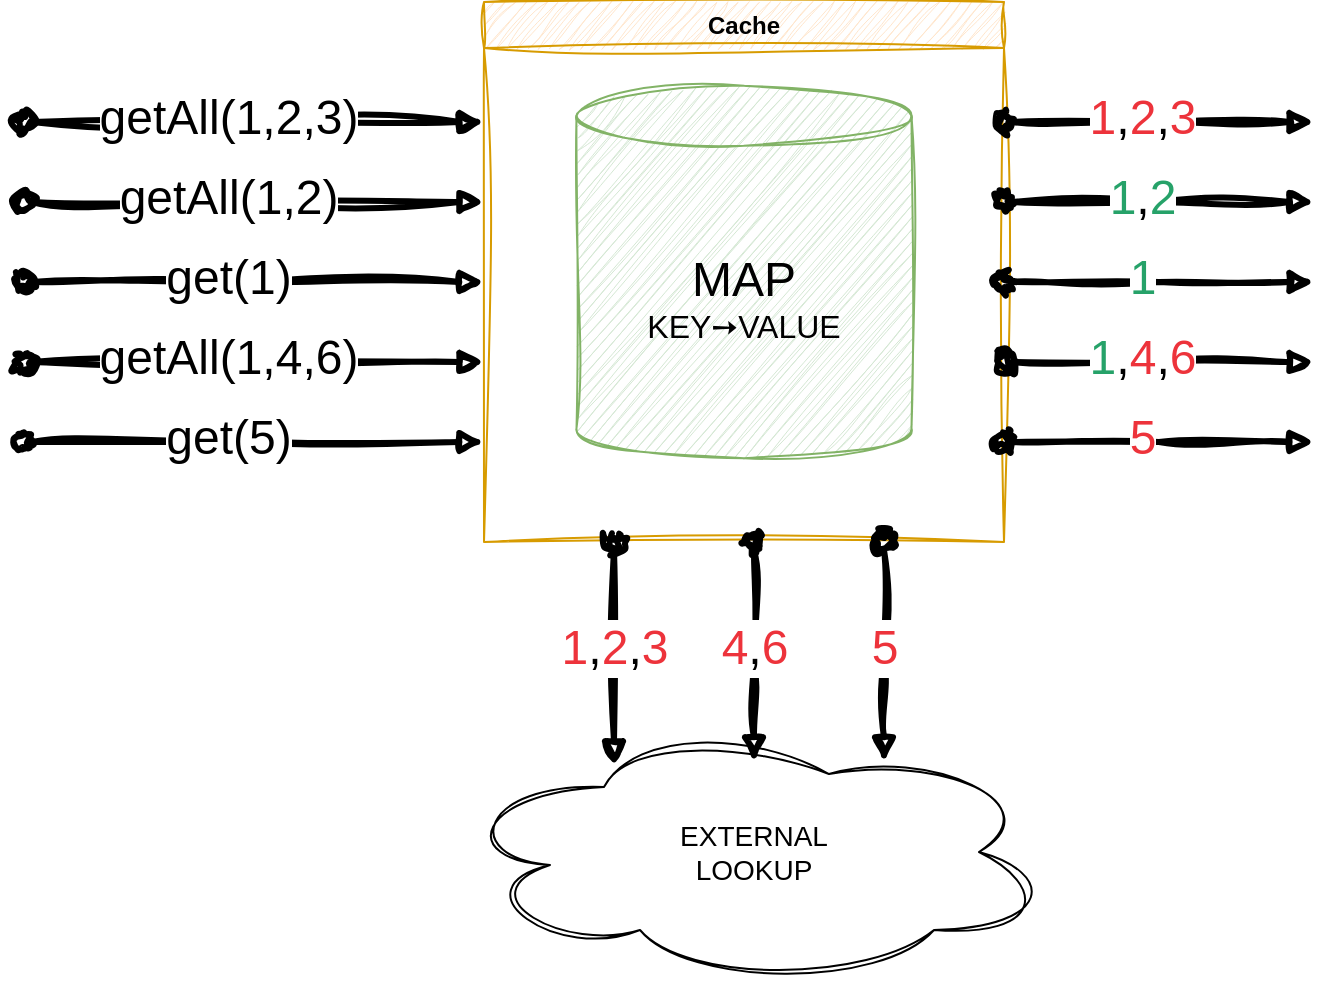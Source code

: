 <mxfile version="22.1.16" type="github">
  <diagram name="Page-1" id="2YBvvXClWsGukQMizWep">
    <mxGraphModel dx="1367" dy="649" grid="1" gridSize="10" guides="1" tooltips="1" connect="1" arrows="1" fold="1" page="1" pageScale="1" pageWidth="850" pageHeight="1100" math="0" shadow="0">
      <root>
        <mxCell id="0" />
        <mxCell id="1" parent="0" />
        <mxCell id="YcWAjNrXuXhaVXsh1sb0-1" value="Cache" style="swimlane;whiteSpace=wrap;html=1;fillColor=#ffe6cc;strokeColor=#d79b00;sketch=1;curveFitting=1;jiggle=2;" parent="1" vertex="1">
          <mxGeometry x="290" y="340" width="260" height="270" as="geometry" />
        </mxCell>
        <mxCell id="KGKpJTGk5lFJiOG2U9Ll-17" value="&lt;font style=&quot;font-size: 24px;&quot;&gt;MAP&lt;/font&gt;&lt;br&gt;&lt;font style=&quot;font-size: 16px;&quot;&gt;KEY➙VALUE&lt;/font&gt;" style="shape=cylinder3;whiteSpace=wrap;html=1;boundedLbl=1;backgroundOutline=1;size=15;fillColor=#d5e8d4;strokeColor=#82b366;sketch=1;curveFitting=1;jiggle=2;" vertex="1" parent="YcWAjNrXuXhaVXsh1sb0-1">
          <mxGeometry x="46.25" y="41.88" width="167.5" height="186.25" as="geometry" />
        </mxCell>
        <mxCell id="aM9ryv3xv72pqoxQDRHE-3" value="getAll(1,2,3)" style="html=1;verticalAlign=bottom;startArrow=oval;endArrow=block;startSize=8;edgeStyle=elbowEdgeStyle;elbow=vertical;curved=0;rounded=0;strokeWidth=3;fontSize=24;fontStyle=0;sketch=1;curveFitting=1;jiggle=2;entryX=0;entryY=0.5;entryDx=0;entryDy=0;labelBackgroundColor=default;" parent="1" edge="1">
          <mxGeometry x="-0.111" y="-15" relative="1" as="geometry">
            <mxPoint x="60" y="400" as="sourcePoint" />
            <mxPoint x="290" y="400" as="targetPoint" />
            <mxPoint as="offset" />
            <Array as="points" />
          </mxGeometry>
        </mxCell>
        <mxCell id="KGKpJTGk5lFJiOG2U9Ll-1" value="getAll(1,2)" style="html=1;verticalAlign=bottom;startArrow=oval;endArrow=block;startSize=8;edgeStyle=elbowEdgeStyle;elbow=vertical;curved=0;rounded=0;strokeWidth=3;fontSize=24;fontStyle=0;sketch=1;curveFitting=1;jiggle=2;entryX=0;entryY=0.5;entryDx=0;entryDy=0;labelBackgroundColor=default;" edge="1" parent="1">
          <mxGeometry x="-0.111" y="-15" relative="1" as="geometry">
            <mxPoint x="60" y="440" as="sourcePoint" />
            <mxPoint x="290" y="440" as="targetPoint" />
            <mxPoint as="offset" />
            <Array as="points" />
          </mxGeometry>
        </mxCell>
        <mxCell id="KGKpJTGk5lFJiOG2U9Ll-2" value="get(1)" style="html=1;verticalAlign=bottom;startArrow=oval;endArrow=block;startSize=8;edgeStyle=elbowEdgeStyle;elbow=horizontal;curved=0;rounded=0;strokeWidth=3;fontSize=24;fontStyle=0;sketch=1;curveFitting=1;jiggle=2;entryX=0;entryY=0.5;entryDx=0;entryDy=0;labelBackgroundColor=default;" edge="1" parent="1">
          <mxGeometry x="-0.111" y="-15" relative="1" as="geometry">
            <mxPoint x="60" y="480" as="sourcePoint" />
            <mxPoint x="290" y="480" as="targetPoint" />
            <mxPoint as="offset" />
            <Array as="points" />
          </mxGeometry>
        </mxCell>
        <mxCell id="KGKpJTGk5lFJiOG2U9Ll-3" value="getAll(1,4,6)" style="html=1;verticalAlign=bottom;startArrow=oval;endArrow=block;startSize=8;edgeStyle=elbowEdgeStyle;elbow=horizontal;curved=0;rounded=0;strokeWidth=3;fontSize=24;fontStyle=0;sketch=1;curveFitting=1;jiggle=2;entryX=0;entryY=0.5;entryDx=0;entryDy=0;labelBackgroundColor=default;" edge="1" parent="1">
          <mxGeometry x="-0.111" y="-15" relative="1" as="geometry">
            <mxPoint x="60" y="520" as="sourcePoint" />
            <mxPoint x="290" y="520" as="targetPoint" />
            <mxPoint as="offset" />
            <Array as="points" />
          </mxGeometry>
        </mxCell>
        <mxCell id="KGKpJTGk5lFJiOG2U9Ll-4" value="get(5)" style="html=1;verticalAlign=bottom;startArrow=oval;endArrow=block;startSize=8;edgeStyle=elbowEdgeStyle;elbow=vertical;curved=0;rounded=0;strokeWidth=3;fontSize=24;fontStyle=0;sketch=1;curveFitting=1;jiggle=2;entryX=0;entryY=0.5;entryDx=0;entryDy=0;labelBackgroundColor=default;" edge="1" parent="1">
          <mxGeometry x="-0.111" y="-15" relative="1" as="geometry">
            <mxPoint x="60" y="560" as="sourcePoint" />
            <mxPoint x="290" y="560" as="targetPoint" />
            <mxPoint as="offset" />
            <Array as="points" />
          </mxGeometry>
        </mxCell>
        <mxCell id="YcWAjNrXuXhaVXsh1sb0-4" value="EXTERNAL&lt;br&gt;LOOKUP" style="ellipse;shape=cloud;whiteSpace=wrap;html=1;fontSize=14;sketch=1;curveFitting=1;jiggle=2;" parent="1" vertex="1">
          <mxGeometry x="275" y="700" width="300" height="130" as="geometry" />
        </mxCell>
        <mxCell id="KGKpJTGk5lFJiOG2U9Ll-6" value="&lt;font color=&quot;#ed333b&quot;&gt;1&lt;/font&gt;,&lt;font color=&quot;#ed333b&quot;&gt;2&lt;/font&gt;,&lt;font color=&quot;#ed333b&quot;&gt;3&lt;/font&gt;" style="html=1;verticalAlign=bottom;startArrow=oval;endArrow=block;startSize=8;edgeStyle=elbowEdgeStyle;elbow=horizontal;curved=0;rounded=0;strokeWidth=3;fontSize=24;fontStyle=0;sketch=1;curveFitting=1;jiggle=2;entryX=0;entryY=0.5;entryDx=0;entryDy=0;labelBackgroundColor=default;" edge="1" parent="1">
          <mxGeometry x="-0.111" y="-15" relative="1" as="geometry">
            <mxPoint x="550" y="400" as="sourcePoint" />
            <mxPoint x="705" y="400" as="targetPoint" />
            <mxPoint as="offset" />
            <Array as="points" />
          </mxGeometry>
        </mxCell>
        <mxCell id="KGKpJTGk5lFJiOG2U9Ll-7" value="&lt;font color=&quot;#26a269&quot;&gt;1&lt;/font&gt;,&lt;font color=&quot;#26a269&quot;&gt;2&lt;/font&gt;" style="html=1;verticalAlign=bottom;startArrow=oval;endArrow=block;startSize=8;edgeStyle=elbowEdgeStyle;elbow=vertical;curved=0;rounded=0;strokeWidth=3;fontSize=24;fontStyle=0;sketch=1;curveFitting=1;jiggle=2;entryX=0;entryY=0.5;entryDx=0;entryDy=0;labelBackgroundColor=default;" edge="1" parent="1">
          <mxGeometry x="-0.111" y="-15" relative="1" as="geometry">
            <mxPoint x="550" y="440" as="sourcePoint" />
            <mxPoint x="705" y="440" as="targetPoint" />
            <mxPoint as="offset" />
            <Array as="points" />
          </mxGeometry>
        </mxCell>
        <mxCell id="KGKpJTGk5lFJiOG2U9Ll-8" value="&lt;font color=&quot;#26a269&quot;&gt;1&lt;/font&gt;" style="html=1;verticalAlign=bottom;startArrow=oval;endArrow=block;startSize=8;edgeStyle=elbowEdgeStyle;elbow=horizontal;curved=0;rounded=0;strokeWidth=3;fontSize=24;fontStyle=0;sketch=1;curveFitting=1;jiggle=2;entryX=0;entryY=0.5;entryDx=0;entryDy=0;labelBackgroundColor=default;" edge="1" parent="1">
          <mxGeometry x="-0.11" y="-15" relative="1" as="geometry">
            <mxPoint x="550" y="480" as="sourcePoint" />
            <mxPoint x="705" y="480" as="targetPoint" />
            <mxPoint as="offset" />
            <Array as="points" />
          </mxGeometry>
        </mxCell>
        <mxCell id="KGKpJTGk5lFJiOG2U9Ll-9" value="&lt;font color=&quot;#26a269&quot;&gt;1&lt;/font&gt;,&lt;font color=&quot;#ed333b&quot;&gt;4&lt;/font&gt;,&lt;font color=&quot;#ed333b&quot;&gt;6&lt;/font&gt;" style="html=1;verticalAlign=bottom;startArrow=oval;endArrow=block;startSize=8;edgeStyle=elbowEdgeStyle;elbow=horizontal;curved=0;rounded=0;strokeWidth=3;fontSize=24;fontStyle=0;sketch=1;curveFitting=1;jiggle=2;entryX=0;entryY=0.5;entryDx=0;entryDy=0;labelBackgroundColor=default;" edge="1" parent="1">
          <mxGeometry x="-0.11" y="-15" relative="1" as="geometry">
            <mxPoint x="550" y="520" as="sourcePoint" />
            <mxPoint x="705" y="520" as="targetPoint" />
            <mxPoint as="offset" />
            <Array as="points" />
          </mxGeometry>
        </mxCell>
        <mxCell id="KGKpJTGk5lFJiOG2U9Ll-10" value="&lt;font color=&quot;#ed333b&quot;&gt;5&lt;/font&gt;" style="html=1;verticalAlign=bottom;startArrow=oval;endArrow=block;startSize=8;edgeStyle=elbowEdgeStyle;elbow=vertical;curved=0;rounded=0;strokeWidth=3;fontSize=24;fontStyle=0;sketch=1;curveFitting=1;jiggle=2;entryX=0;entryY=0.5;entryDx=0;entryDy=0;labelBackgroundColor=default;" edge="1" parent="1">
          <mxGeometry x="-0.111" y="-15" relative="1" as="geometry">
            <mxPoint x="550" y="560" as="sourcePoint" />
            <mxPoint x="705" y="560" as="targetPoint" />
            <mxPoint as="offset" />
            <Array as="points" />
          </mxGeometry>
        </mxCell>
        <mxCell id="KGKpJTGk5lFJiOG2U9Ll-14" value="&lt;font color=&quot;#ed333b&quot;&gt;1&lt;/font&gt;,&lt;font color=&quot;#ed333b&quot;&gt;2&lt;/font&gt;,&lt;font color=&quot;#ed333b&quot;&gt;3&lt;/font&gt;" style="html=1;verticalAlign=bottom;startArrow=oval;endArrow=block;startSize=8;edgeStyle=elbowEdgeStyle;elbow=horizontal;curved=0;rounded=0;strokeWidth=3;fontSize=24;fontStyle=0;sketch=1;curveFitting=1;jiggle=2;labelBackgroundColor=default;exitX=0.25;exitY=1;exitDx=0;exitDy=0;entryX=0.267;entryY=0.169;entryDx=0;entryDy=0;entryPerimeter=0;" edge="1" parent="1" source="YcWAjNrXuXhaVXsh1sb0-1" target="YcWAjNrXuXhaVXsh1sb0-4">
          <mxGeometry x="0.249" relative="1" as="geometry">
            <mxPoint x="590" y="720" as="sourcePoint" />
            <mxPoint x="355" y="720" as="targetPoint" />
            <mxPoint as="offset" />
            <Array as="points" />
          </mxGeometry>
        </mxCell>
        <mxCell id="KGKpJTGk5lFJiOG2U9Ll-15" value="&lt;font color=&quot;#ed333b&quot;&gt;4&lt;/font&gt;,&lt;font color=&quot;#ed333b&quot;&gt;6&lt;/font&gt;" style="html=1;verticalAlign=bottom;startArrow=oval;endArrow=block;startSize=8;edgeStyle=elbowEdgeStyle;elbow=horizontal;curved=0;rounded=0;strokeWidth=3;fontSize=24;fontStyle=0;sketch=1;curveFitting=1;jiggle=2;labelBackgroundColor=default;exitX=0.25;exitY=1;exitDx=0;exitDy=0;" edge="1" parent="1">
          <mxGeometry x="0.273" relative="1" as="geometry">
            <mxPoint x="425" y="610" as="sourcePoint" />
            <mxPoint x="425" y="720" as="targetPoint" />
            <mxPoint as="offset" />
            <Array as="points">
              <mxPoint x="425" y="670" />
            </Array>
          </mxGeometry>
        </mxCell>
        <mxCell id="KGKpJTGk5lFJiOG2U9Ll-16" value="&lt;font color=&quot;#ed333b&quot;&gt;5&lt;/font&gt;" style="html=1;verticalAlign=bottom;startArrow=oval;endArrow=block;startSize=8;edgeStyle=elbowEdgeStyle;elbow=horizontal;curved=0;rounded=0;strokeWidth=3;fontSize=24;fontStyle=0;sketch=1;curveFitting=1;jiggle=2;labelBackgroundColor=default;exitX=0.25;exitY=1;exitDx=0;exitDy=0;" edge="1" parent="1">
          <mxGeometry x="0.273" relative="1" as="geometry">
            <mxPoint x="490" y="610" as="sourcePoint" />
            <mxPoint x="490" y="720" as="targetPoint" />
            <mxPoint as="offset" />
            <Array as="points">
              <mxPoint x="490" y="670" />
            </Array>
          </mxGeometry>
        </mxCell>
      </root>
    </mxGraphModel>
  </diagram>
</mxfile>
